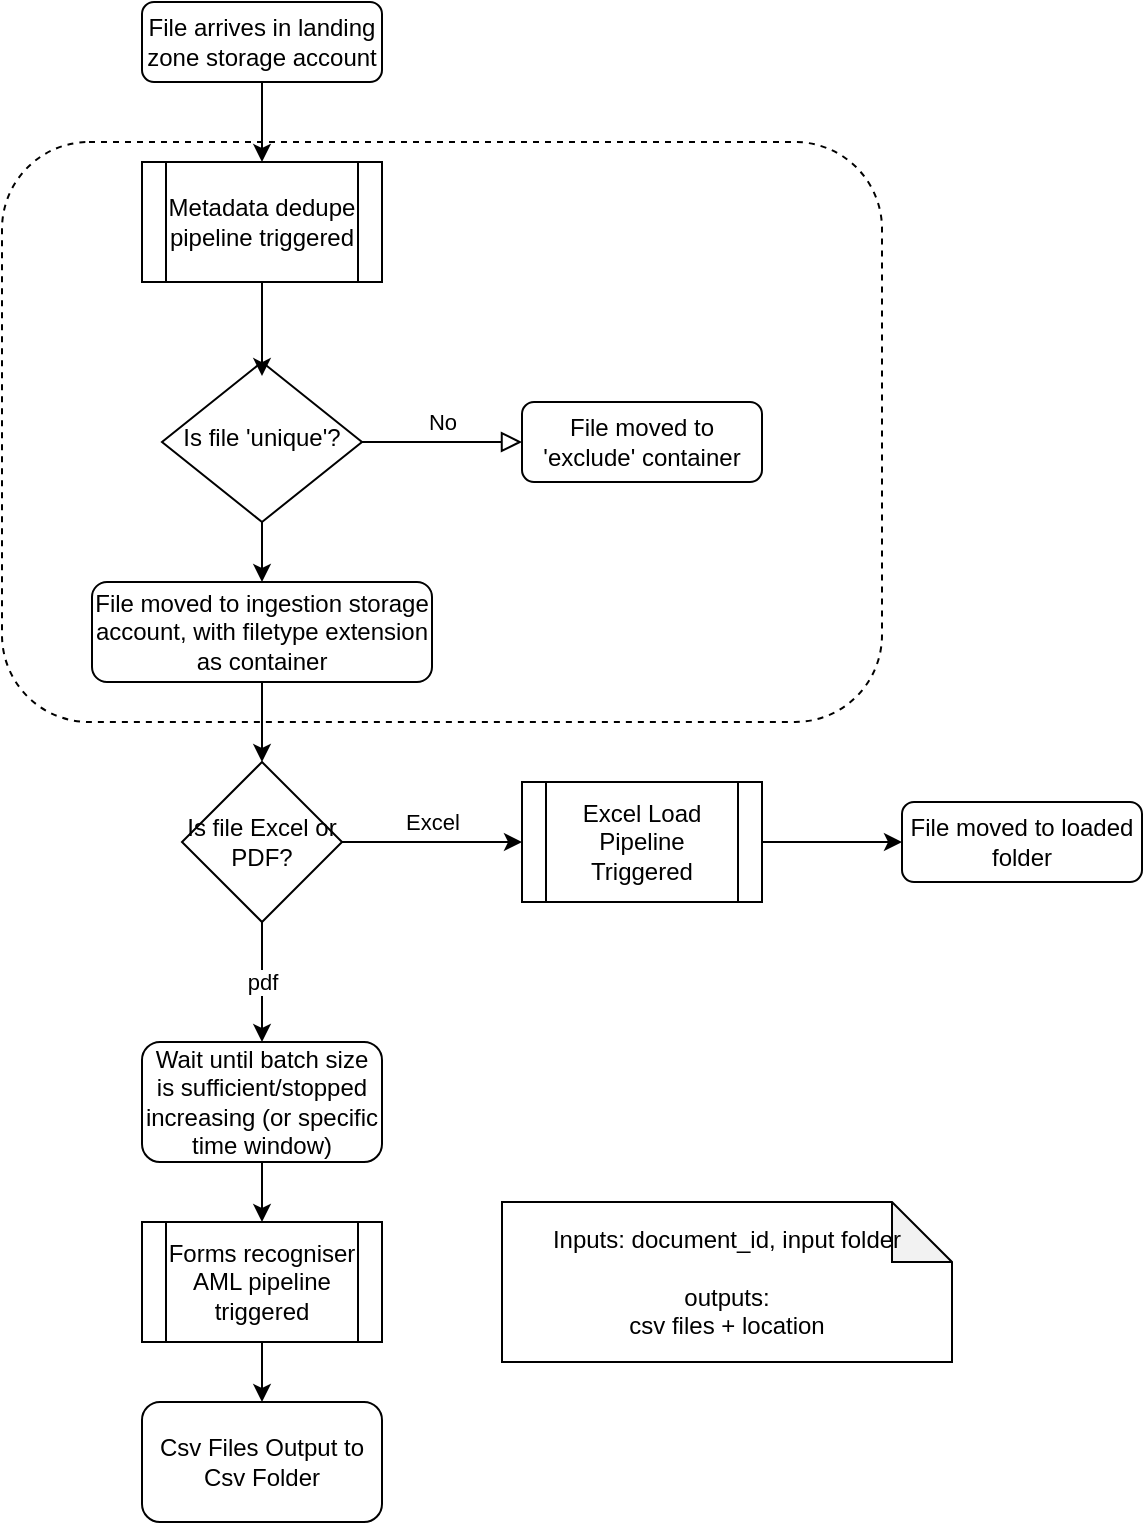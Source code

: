 <mxfile version="20.2.1" type="github">
  <diagram id="C5RBs43oDa-KdzZeNtuy" name="Page-1">
    <mxGraphModel dx="1422" dy="794" grid="1" gridSize="10" guides="1" tooltips="1" connect="1" arrows="1" fold="1" page="1" pageScale="1" pageWidth="827" pageHeight="1169" math="0" shadow="0">
      <root>
        <mxCell id="WIyWlLk6GJQsqaUBKTNV-0" />
        <mxCell id="WIyWlLk6GJQsqaUBKTNV-1" parent="WIyWlLk6GJQsqaUBKTNV-0" />
        <mxCell id="ECRGXNilGanTHjP5VVut-14" value="" style="rounded=1;whiteSpace=wrap;html=1;dashed=1;fillColor=none;align=right;" vertex="1" parent="WIyWlLk6GJQsqaUBKTNV-1">
          <mxGeometry x="90" y="150" width="440" height="290" as="geometry" />
        </mxCell>
        <mxCell id="ECRGXNilGanTHjP5VVut-1" style="edgeStyle=orthogonalEdgeStyle;rounded=0;orthogonalLoop=1;jettySize=auto;html=1;" edge="1" parent="WIyWlLk6GJQsqaUBKTNV-1" source="WIyWlLk6GJQsqaUBKTNV-3" target="ECRGXNilGanTHjP5VVut-0">
          <mxGeometry relative="1" as="geometry" />
        </mxCell>
        <mxCell id="WIyWlLk6GJQsqaUBKTNV-3" value="File arrives in landing zone storage account" style="rounded=1;whiteSpace=wrap;html=1;fontSize=12;glass=0;strokeWidth=1;shadow=0;" parent="WIyWlLk6GJQsqaUBKTNV-1" vertex="1">
          <mxGeometry x="160" y="80" width="120" height="40" as="geometry" />
        </mxCell>
        <mxCell id="WIyWlLk6GJQsqaUBKTNV-5" value="No" style="edgeStyle=orthogonalEdgeStyle;rounded=0;html=1;jettySize=auto;orthogonalLoop=1;fontSize=11;endArrow=block;endFill=0;endSize=8;strokeWidth=1;shadow=0;labelBackgroundColor=none;exitX=1;exitY=0.5;exitDx=0;exitDy=0;" parent="WIyWlLk6GJQsqaUBKTNV-1" source="WIyWlLk6GJQsqaUBKTNV-6" target="WIyWlLk6GJQsqaUBKTNV-7" edge="1">
          <mxGeometry y="10" relative="1" as="geometry">
            <mxPoint as="offset" />
            <mxPoint x="280" y="350" as="sourcePoint" />
          </mxGeometry>
        </mxCell>
        <mxCell id="ECRGXNilGanTHjP5VVut-4" style="edgeStyle=orthogonalEdgeStyle;rounded=0;orthogonalLoop=1;jettySize=auto;html=1;entryX=0.5;entryY=0;entryDx=0;entryDy=0;" edge="1" parent="WIyWlLk6GJQsqaUBKTNV-1" source="WIyWlLk6GJQsqaUBKTNV-6" target="ECRGXNilGanTHjP5VVut-3">
          <mxGeometry relative="1" as="geometry" />
        </mxCell>
        <mxCell id="WIyWlLk6GJQsqaUBKTNV-6" value="Is file &#39;unique&#39;?" style="rhombus;whiteSpace=wrap;html=1;shadow=0;fontFamily=Helvetica;fontSize=12;align=center;strokeWidth=1;spacing=6;spacingTop=-4;" parent="WIyWlLk6GJQsqaUBKTNV-1" vertex="1">
          <mxGeometry x="170" y="260" width="100" height="80" as="geometry" />
        </mxCell>
        <mxCell id="WIyWlLk6GJQsqaUBKTNV-7" value="File moved to &#39;exclude&#39; container" style="rounded=1;whiteSpace=wrap;html=1;fontSize=12;glass=0;strokeWidth=1;shadow=0;" parent="WIyWlLk6GJQsqaUBKTNV-1" vertex="1">
          <mxGeometry x="350" y="280" width="120" height="40" as="geometry" />
        </mxCell>
        <mxCell id="ECRGXNilGanTHjP5VVut-2" style="edgeStyle=orthogonalEdgeStyle;rounded=0;orthogonalLoop=1;jettySize=auto;html=1;entryX=0.5;entryY=0.088;entryDx=0;entryDy=0;entryPerimeter=0;" edge="1" parent="WIyWlLk6GJQsqaUBKTNV-1" source="ECRGXNilGanTHjP5VVut-0" target="WIyWlLk6GJQsqaUBKTNV-6">
          <mxGeometry relative="1" as="geometry" />
        </mxCell>
        <mxCell id="ECRGXNilGanTHjP5VVut-0" value="Metadata dedupe pipeline triggered" style="shape=process;whiteSpace=wrap;html=1;backgroundOutline=1;" vertex="1" parent="WIyWlLk6GJQsqaUBKTNV-1">
          <mxGeometry x="160" y="160" width="120" height="60" as="geometry" />
        </mxCell>
        <mxCell id="ECRGXNilGanTHjP5VVut-13" style="edgeStyle=orthogonalEdgeStyle;rounded=0;orthogonalLoop=1;jettySize=auto;html=1;" edge="1" parent="WIyWlLk6GJQsqaUBKTNV-1" source="ECRGXNilGanTHjP5VVut-3" target="ECRGXNilGanTHjP5VVut-11">
          <mxGeometry relative="1" as="geometry" />
        </mxCell>
        <mxCell id="ECRGXNilGanTHjP5VVut-3" value="File moved to ingestion storage account, with filetype extension as container" style="rounded=1;whiteSpace=wrap;html=1;fontSize=12;glass=0;strokeWidth=1;shadow=0;" vertex="1" parent="WIyWlLk6GJQsqaUBKTNV-1">
          <mxGeometry x="135" y="370" width="170" height="50" as="geometry" />
        </mxCell>
        <mxCell id="ECRGXNilGanTHjP5VVut-9" value="Excel" style="edgeStyle=orthogonalEdgeStyle;rounded=0;orthogonalLoop=1;jettySize=auto;html=1;entryX=0;entryY=0.5;entryDx=0;entryDy=0;exitX=1;exitY=0.5;exitDx=0;exitDy=0;" edge="1" parent="WIyWlLk6GJQsqaUBKTNV-1" source="ECRGXNilGanTHjP5VVut-11" target="ECRGXNilGanTHjP5VVut-8">
          <mxGeometry y="10" relative="1" as="geometry">
            <mxPoint x="270" y="500" as="sourcePoint" />
            <mxPoint as="offset" />
          </mxGeometry>
        </mxCell>
        <mxCell id="ECRGXNilGanTHjP5VVut-16" style="edgeStyle=orthogonalEdgeStyle;rounded=0;orthogonalLoop=1;jettySize=auto;html=1;entryX=0;entryY=0.5;entryDx=0;entryDy=0;" edge="1" parent="WIyWlLk6GJQsqaUBKTNV-1" source="ECRGXNilGanTHjP5VVut-8" target="ECRGXNilGanTHjP5VVut-15">
          <mxGeometry relative="1" as="geometry" />
        </mxCell>
        <mxCell id="ECRGXNilGanTHjP5VVut-8" value="Excel Load Pipeline Triggered" style="shape=process;whiteSpace=wrap;html=1;backgroundOutline=1;" vertex="1" parent="WIyWlLk6GJQsqaUBKTNV-1">
          <mxGeometry x="350" y="470" width="120" height="60" as="geometry" />
        </mxCell>
        <mxCell id="ECRGXNilGanTHjP5VVut-18" value="pdf" style="edgeStyle=orthogonalEdgeStyle;rounded=0;orthogonalLoop=1;jettySize=auto;html=1;entryX=0.5;entryY=0;entryDx=0;entryDy=0;" edge="1" parent="WIyWlLk6GJQsqaUBKTNV-1" source="ECRGXNilGanTHjP5VVut-11" target="ECRGXNilGanTHjP5VVut-19">
          <mxGeometry relative="1" as="geometry">
            <mxPoint x="220" y="594.04" as="targetPoint" />
          </mxGeometry>
        </mxCell>
        <mxCell id="ECRGXNilGanTHjP5VVut-11" value="Is file Excel or PDF?" style="rhombus;whiteSpace=wrap;html=1;" vertex="1" parent="WIyWlLk6GJQsqaUBKTNV-1">
          <mxGeometry x="180" y="460" width="80" height="80" as="geometry" />
        </mxCell>
        <mxCell id="ECRGXNilGanTHjP5VVut-15" value="File moved to loaded folder" style="rounded=1;whiteSpace=wrap;html=1;fontSize=12;glass=0;strokeWidth=1;shadow=0;" vertex="1" parent="WIyWlLk6GJQsqaUBKTNV-1">
          <mxGeometry x="540" y="480" width="120" height="40" as="geometry" />
        </mxCell>
        <mxCell id="ECRGXNilGanTHjP5VVut-21" style="edgeStyle=orthogonalEdgeStyle;rounded=0;orthogonalLoop=1;jettySize=auto;html=1;" edge="1" parent="WIyWlLk6GJQsqaUBKTNV-1" source="ECRGXNilGanTHjP5VVut-19" target="ECRGXNilGanTHjP5VVut-20">
          <mxGeometry relative="1" as="geometry" />
        </mxCell>
        <mxCell id="ECRGXNilGanTHjP5VVut-19" value="Wait until batch size is sufficient/stopped increasing (or specific time window)" style="rounded=1;whiteSpace=wrap;html=1;fillColor=none;" vertex="1" parent="WIyWlLk6GJQsqaUBKTNV-1">
          <mxGeometry x="160" y="600" width="120" height="60" as="geometry" />
        </mxCell>
        <mxCell id="ECRGXNilGanTHjP5VVut-23" style="edgeStyle=orthogonalEdgeStyle;rounded=0;orthogonalLoop=1;jettySize=auto;html=1;entryX=0.5;entryY=0;entryDx=0;entryDy=0;" edge="1" parent="WIyWlLk6GJQsqaUBKTNV-1" source="ECRGXNilGanTHjP5VVut-20" target="ECRGXNilGanTHjP5VVut-22">
          <mxGeometry relative="1" as="geometry" />
        </mxCell>
        <mxCell id="ECRGXNilGanTHjP5VVut-20" value="Forms recogniser AML pipeline triggered" style="shape=process;whiteSpace=wrap;html=1;backgroundOutline=1;" vertex="1" parent="WIyWlLk6GJQsqaUBKTNV-1">
          <mxGeometry x="160" y="690" width="120" height="60" as="geometry" />
        </mxCell>
        <mxCell id="ECRGXNilGanTHjP5VVut-22" value="Csv Files Output to Csv Folder" style="rounded=1;whiteSpace=wrap;html=1;fillColor=none;" vertex="1" parent="WIyWlLk6GJQsqaUBKTNV-1">
          <mxGeometry x="160" y="780" width="120" height="60" as="geometry" />
        </mxCell>
        <mxCell id="ECRGXNilGanTHjP5VVut-24" value="Inputs: document_id, input folder&lt;br&gt;&lt;br&gt;outputs:&lt;br&gt;csv files + location" style="shape=note;whiteSpace=wrap;html=1;backgroundOutline=1;darkOpacity=0.05;fillColor=none;" vertex="1" parent="WIyWlLk6GJQsqaUBKTNV-1">
          <mxGeometry x="340" y="680" width="225" height="80" as="geometry" />
        </mxCell>
      </root>
    </mxGraphModel>
  </diagram>
</mxfile>
